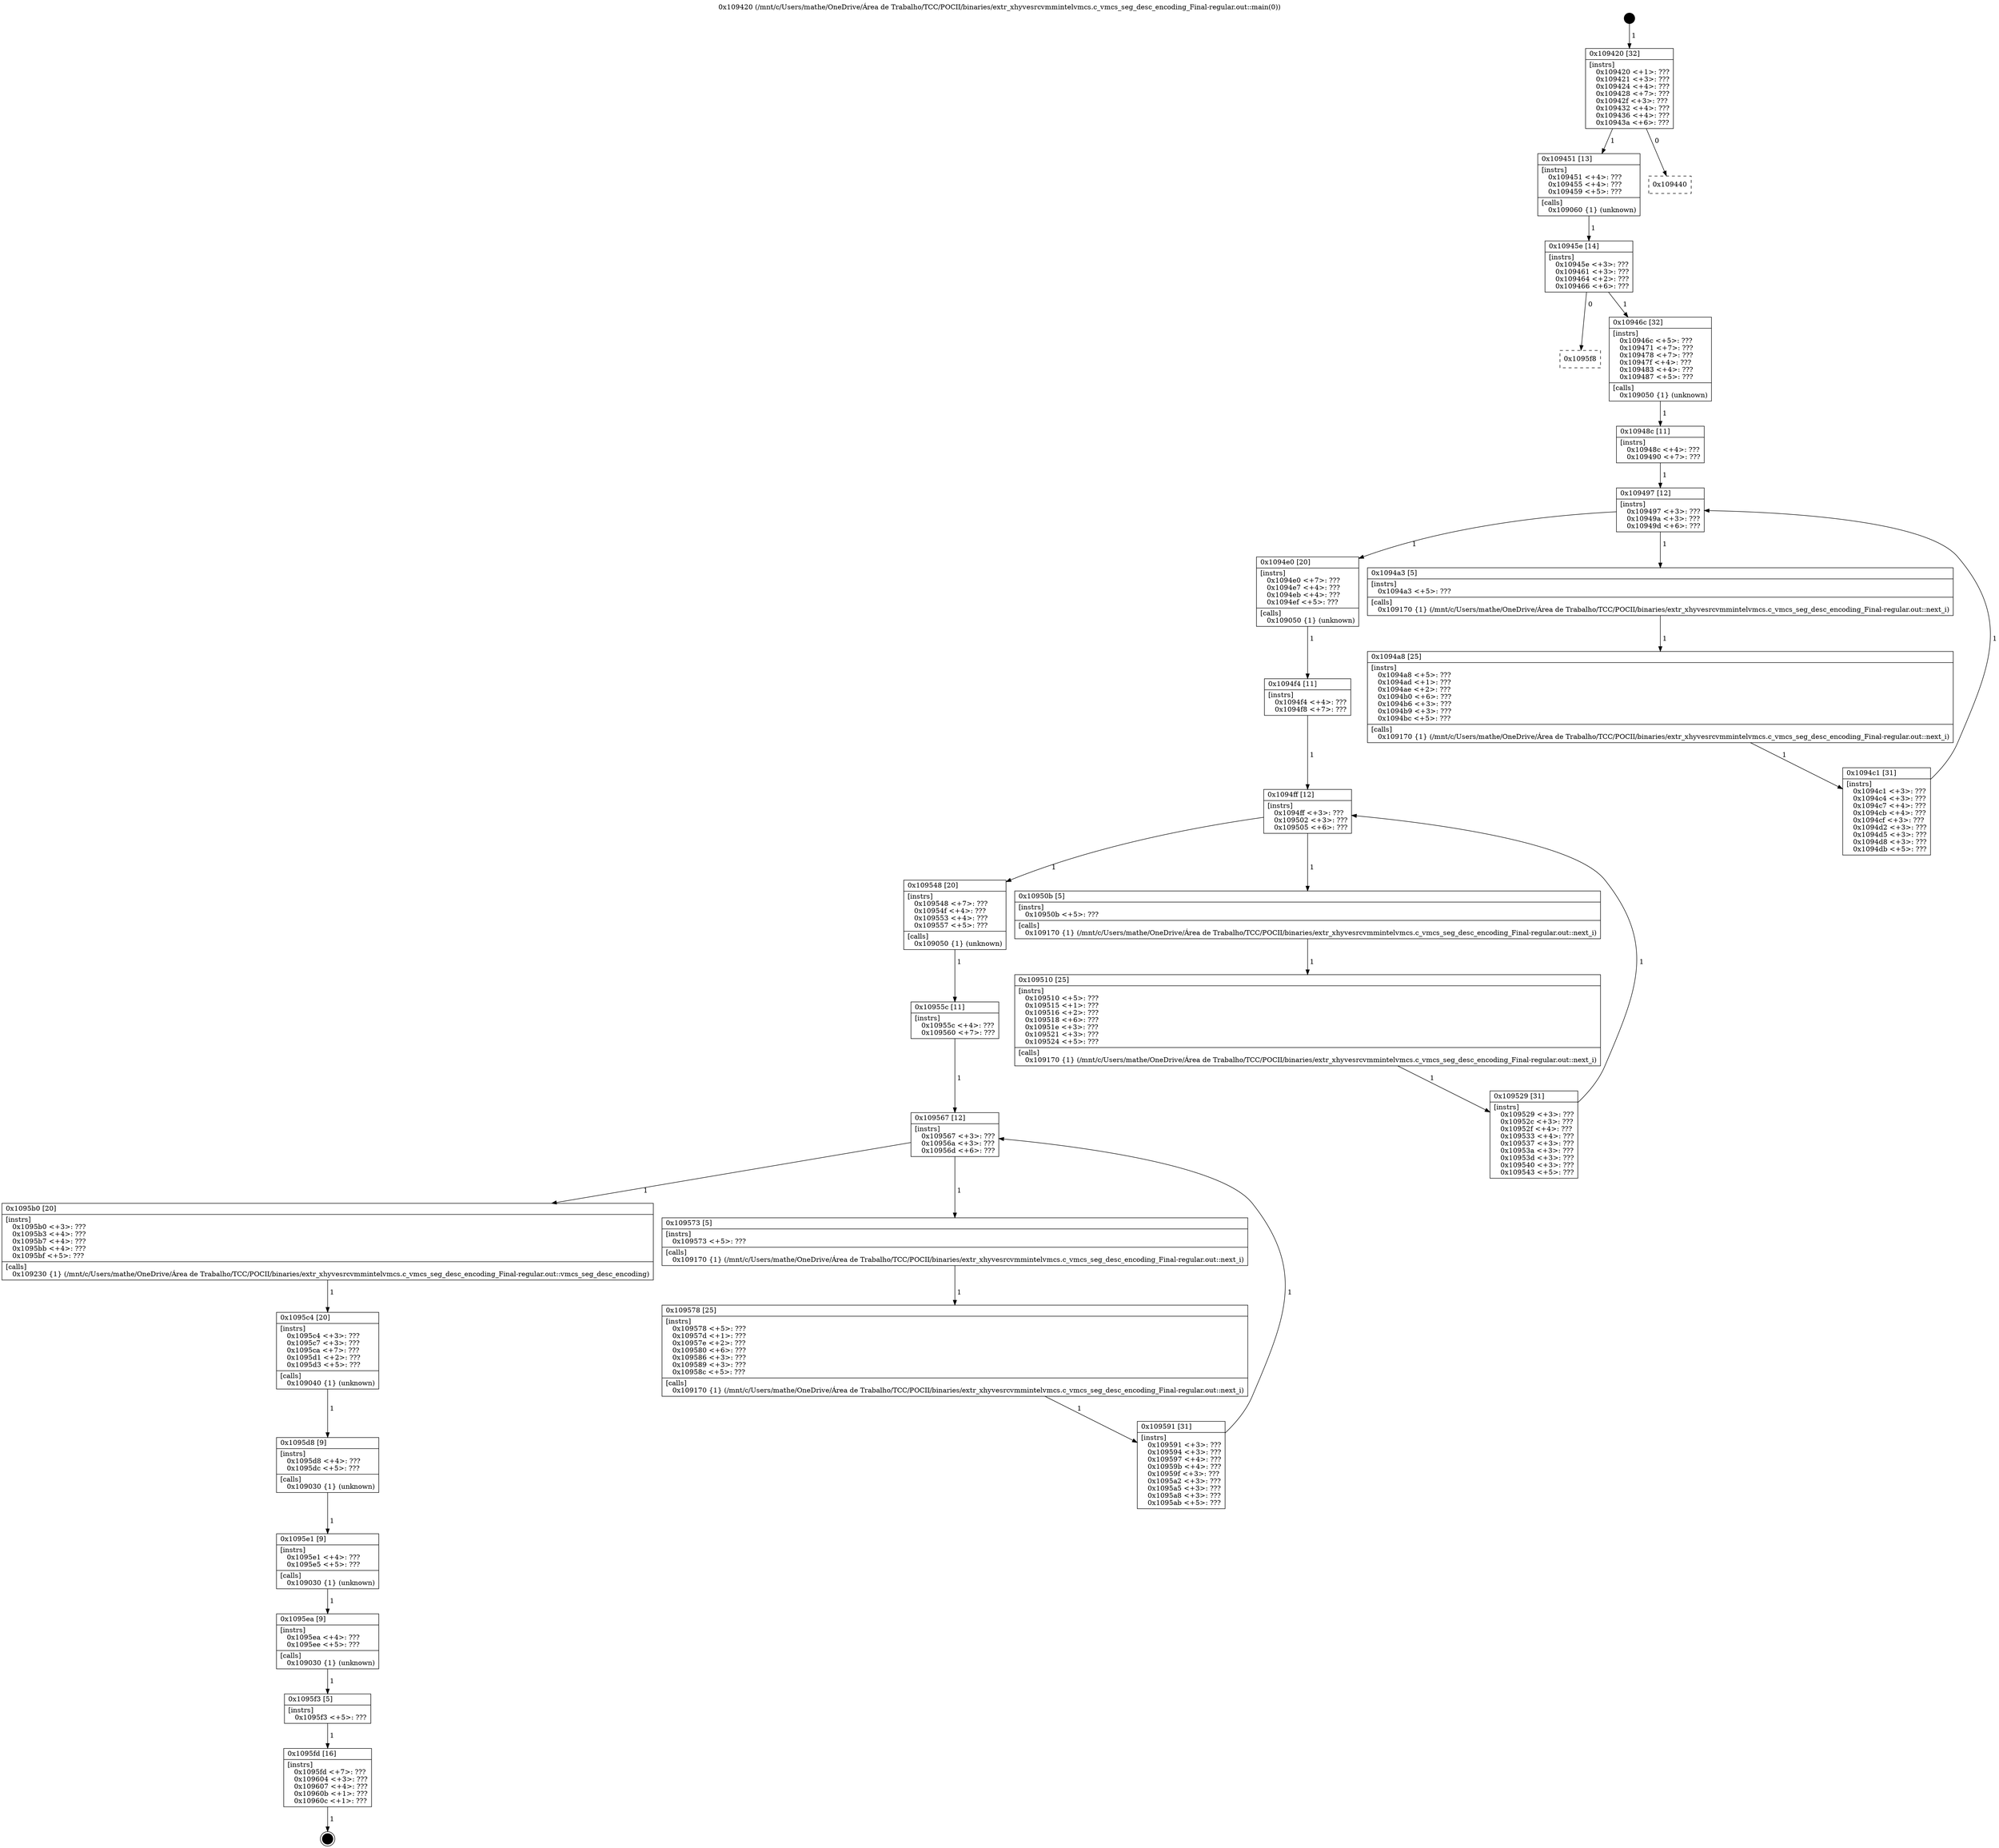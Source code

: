 digraph "0x109420" {
  label = "0x109420 (/mnt/c/Users/mathe/OneDrive/Área de Trabalho/TCC/POCII/binaries/extr_xhyvesrcvmmintelvmcs.c_vmcs_seg_desc_encoding_Final-regular.out::main(0))"
  labelloc = "t"
  node[shape=record]

  Entry [label="",width=0.3,height=0.3,shape=circle,fillcolor=black,style=filled]
  "0x109420" [label="{
     0x109420 [32]\l
     | [instrs]\l
     &nbsp;&nbsp;0x109420 \<+1\>: ???\l
     &nbsp;&nbsp;0x109421 \<+3\>: ???\l
     &nbsp;&nbsp;0x109424 \<+4\>: ???\l
     &nbsp;&nbsp;0x109428 \<+7\>: ???\l
     &nbsp;&nbsp;0x10942f \<+3\>: ???\l
     &nbsp;&nbsp;0x109432 \<+4\>: ???\l
     &nbsp;&nbsp;0x109436 \<+4\>: ???\l
     &nbsp;&nbsp;0x10943a \<+6\>: ???\l
  }"]
  "0x109451" [label="{
     0x109451 [13]\l
     | [instrs]\l
     &nbsp;&nbsp;0x109451 \<+4\>: ???\l
     &nbsp;&nbsp;0x109455 \<+4\>: ???\l
     &nbsp;&nbsp;0x109459 \<+5\>: ???\l
     | [calls]\l
     &nbsp;&nbsp;0x109060 \{1\} (unknown)\l
  }"]
  "0x109440" [label="{
     0x109440\l
  }", style=dashed]
  "0x10945e" [label="{
     0x10945e [14]\l
     | [instrs]\l
     &nbsp;&nbsp;0x10945e \<+3\>: ???\l
     &nbsp;&nbsp;0x109461 \<+3\>: ???\l
     &nbsp;&nbsp;0x109464 \<+2\>: ???\l
     &nbsp;&nbsp;0x109466 \<+6\>: ???\l
  }"]
  "0x1095f8" [label="{
     0x1095f8\l
  }", style=dashed]
  "0x10946c" [label="{
     0x10946c [32]\l
     | [instrs]\l
     &nbsp;&nbsp;0x10946c \<+5\>: ???\l
     &nbsp;&nbsp;0x109471 \<+7\>: ???\l
     &nbsp;&nbsp;0x109478 \<+7\>: ???\l
     &nbsp;&nbsp;0x10947f \<+4\>: ???\l
     &nbsp;&nbsp;0x109483 \<+4\>: ???\l
     &nbsp;&nbsp;0x109487 \<+5\>: ???\l
     | [calls]\l
     &nbsp;&nbsp;0x109050 \{1\} (unknown)\l
  }"]
  Exit [label="",width=0.3,height=0.3,shape=circle,fillcolor=black,style=filled,peripheries=2]
  "0x109497" [label="{
     0x109497 [12]\l
     | [instrs]\l
     &nbsp;&nbsp;0x109497 \<+3\>: ???\l
     &nbsp;&nbsp;0x10949a \<+3\>: ???\l
     &nbsp;&nbsp;0x10949d \<+6\>: ???\l
  }"]
  "0x1094e0" [label="{
     0x1094e0 [20]\l
     | [instrs]\l
     &nbsp;&nbsp;0x1094e0 \<+7\>: ???\l
     &nbsp;&nbsp;0x1094e7 \<+4\>: ???\l
     &nbsp;&nbsp;0x1094eb \<+4\>: ???\l
     &nbsp;&nbsp;0x1094ef \<+5\>: ???\l
     | [calls]\l
     &nbsp;&nbsp;0x109050 \{1\} (unknown)\l
  }"]
  "0x1094a3" [label="{
     0x1094a3 [5]\l
     | [instrs]\l
     &nbsp;&nbsp;0x1094a3 \<+5\>: ???\l
     | [calls]\l
     &nbsp;&nbsp;0x109170 \{1\} (/mnt/c/Users/mathe/OneDrive/Área de Trabalho/TCC/POCII/binaries/extr_xhyvesrcvmmintelvmcs.c_vmcs_seg_desc_encoding_Final-regular.out::next_i)\l
  }"]
  "0x1094a8" [label="{
     0x1094a8 [25]\l
     | [instrs]\l
     &nbsp;&nbsp;0x1094a8 \<+5\>: ???\l
     &nbsp;&nbsp;0x1094ad \<+1\>: ???\l
     &nbsp;&nbsp;0x1094ae \<+2\>: ???\l
     &nbsp;&nbsp;0x1094b0 \<+6\>: ???\l
     &nbsp;&nbsp;0x1094b6 \<+3\>: ???\l
     &nbsp;&nbsp;0x1094b9 \<+3\>: ???\l
     &nbsp;&nbsp;0x1094bc \<+5\>: ???\l
     | [calls]\l
     &nbsp;&nbsp;0x109170 \{1\} (/mnt/c/Users/mathe/OneDrive/Área de Trabalho/TCC/POCII/binaries/extr_xhyvesrcvmmintelvmcs.c_vmcs_seg_desc_encoding_Final-regular.out::next_i)\l
  }"]
  "0x1094c1" [label="{
     0x1094c1 [31]\l
     | [instrs]\l
     &nbsp;&nbsp;0x1094c1 \<+3\>: ???\l
     &nbsp;&nbsp;0x1094c4 \<+3\>: ???\l
     &nbsp;&nbsp;0x1094c7 \<+4\>: ???\l
     &nbsp;&nbsp;0x1094cb \<+4\>: ???\l
     &nbsp;&nbsp;0x1094cf \<+3\>: ???\l
     &nbsp;&nbsp;0x1094d2 \<+3\>: ???\l
     &nbsp;&nbsp;0x1094d5 \<+3\>: ???\l
     &nbsp;&nbsp;0x1094d8 \<+3\>: ???\l
     &nbsp;&nbsp;0x1094db \<+5\>: ???\l
  }"]
  "0x10948c" [label="{
     0x10948c [11]\l
     | [instrs]\l
     &nbsp;&nbsp;0x10948c \<+4\>: ???\l
     &nbsp;&nbsp;0x109490 \<+7\>: ???\l
  }"]
  "0x1094ff" [label="{
     0x1094ff [12]\l
     | [instrs]\l
     &nbsp;&nbsp;0x1094ff \<+3\>: ???\l
     &nbsp;&nbsp;0x109502 \<+3\>: ???\l
     &nbsp;&nbsp;0x109505 \<+6\>: ???\l
  }"]
  "0x109548" [label="{
     0x109548 [20]\l
     | [instrs]\l
     &nbsp;&nbsp;0x109548 \<+7\>: ???\l
     &nbsp;&nbsp;0x10954f \<+4\>: ???\l
     &nbsp;&nbsp;0x109553 \<+4\>: ???\l
     &nbsp;&nbsp;0x109557 \<+5\>: ???\l
     | [calls]\l
     &nbsp;&nbsp;0x109050 \{1\} (unknown)\l
  }"]
  "0x10950b" [label="{
     0x10950b [5]\l
     | [instrs]\l
     &nbsp;&nbsp;0x10950b \<+5\>: ???\l
     | [calls]\l
     &nbsp;&nbsp;0x109170 \{1\} (/mnt/c/Users/mathe/OneDrive/Área de Trabalho/TCC/POCII/binaries/extr_xhyvesrcvmmintelvmcs.c_vmcs_seg_desc_encoding_Final-regular.out::next_i)\l
  }"]
  "0x109510" [label="{
     0x109510 [25]\l
     | [instrs]\l
     &nbsp;&nbsp;0x109510 \<+5\>: ???\l
     &nbsp;&nbsp;0x109515 \<+1\>: ???\l
     &nbsp;&nbsp;0x109516 \<+2\>: ???\l
     &nbsp;&nbsp;0x109518 \<+6\>: ???\l
     &nbsp;&nbsp;0x10951e \<+3\>: ???\l
     &nbsp;&nbsp;0x109521 \<+3\>: ???\l
     &nbsp;&nbsp;0x109524 \<+5\>: ???\l
     | [calls]\l
     &nbsp;&nbsp;0x109170 \{1\} (/mnt/c/Users/mathe/OneDrive/Área de Trabalho/TCC/POCII/binaries/extr_xhyvesrcvmmintelvmcs.c_vmcs_seg_desc_encoding_Final-regular.out::next_i)\l
  }"]
  "0x109529" [label="{
     0x109529 [31]\l
     | [instrs]\l
     &nbsp;&nbsp;0x109529 \<+3\>: ???\l
     &nbsp;&nbsp;0x10952c \<+3\>: ???\l
     &nbsp;&nbsp;0x10952f \<+4\>: ???\l
     &nbsp;&nbsp;0x109533 \<+4\>: ???\l
     &nbsp;&nbsp;0x109537 \<+3\>: ???\l
     &nbsp;&nbsp;0x10953a \<+3\>: ???\l
     &nbsp;&nbsp;0x10953d \<+3\>: ???\l
     &nbsp;&nbsp;0x109540 \<+3\>: ???\l
     &nbsp;&nbsp;0x109543 \<+5\>: ???\l
  }"]
  "0x1094f4" [label="{
     0x1094f4 [11]\l
     | [instrs]\l
     &nbsp;&nbsp;0x1094f4 \<+4\>: ???\l
     &nbsp;&nbsp;0x1094f8 \<+7\>: ???\l
  }"]
  "0x109567" [label="{
     0x109567 [12]\l
     | [instrs]\l
     &nbsp;&nbsp;0x109567 \<+3\>: ???\l
     &nbsp;&nbsp;0x10956a \<+3\>: ???\l
     &nbsp;&nbsp;0x10956d \<+6\>: ???\l
  }"]
  "0x1095b0" [label="{
     0x1095b0 [20]\l
     | [instrs]\l
     &nbsp;&nbsp;0x1095b0 \<+3\>: ???\l
     &nbsp;&nbsp;0x1095b3 \<+4\>: ???\l
     &nbsp;&nbsp;0x1095b7 \<+4\>: ???\l
     &nbsp;&nbsp;0x1095bb \<+4\>: ???\l
     &nbsp;&nbsp;0x1095bf \<+5\>: ???\l
     | [calls]\l
     &nbsp;&nbsp;0x109230 \{1\} (/mnt/c/Users/mathe/OneDrive/Área de Trabalho/TCC/POCII/binaries/extr_xhyvesrcvmmintelvmcs.c_vmcs_seg_desc_encoding_Final-regular.out::vmcs_seg_desc_encoding)\l
  }"]
  "0x109573" [label="{
     0x109573 [5]\l
     | [instrs]\l
     &nbsp;&nbsp;0x109573 \<+5\>: ???\l
     | [calls]\l
     &nbsp;&nbsp;0x109170 \{1\} (/mnt/c/Users/mathe/OneDrive/Área de Trabalho/TCC/POCII/binaries/extr_xhyvesrcvmmintelvmcs.c_vmcs_seg_desc_encoding_Final-regular.out::next_i)\l
  }"]
  "0x109578" [label="{
     0x109578 [25]\l
     | [instrs]\l
     &nbsp;&nbsp;0x109578 \<+5\>: ???\l
     &nbsp;&nbsp;0x10957d \<+1\>: ???\l
     &nbsp;&nbsp;0x10957e \<+2\>: ???\l
     &nbsp;&nbsp;0x109580 \<+6\>: ???\l
     &nbsp;&nbsp;0x109586 \<+3\>: ???\l
     &nbsp;&nbsp;0x109589 \<+3\>: ???\l
     &nbsp;&nbsp;0x10958c \<+5\>: ???\l
     | [calls]\l
     &nbsp;&nbsp;0x109170 \{1\} (/mnt/c/Users/mathe/OneDrive/Área de Trabalho/TCC/POCII/binaries/extr_xhyvesrcvmmintelvmcs.c_vmcs_seg_desc_encoding_Final-regular.out::next_i)\l
  }"]
  "0x109591" [label="{
     0x109591 [31]\l
     | [instrs]\l
     &nbsp;&nbsp;0x109591 \<+3\>: ???\l
     &nbsp;&nbsp;0x109594 \<+3\>: ???\l
     &nbsp;&nbsp;0x109597 \<+4\>: ???\l
     &nbsp;&nbsp;0x10959b \<+4\>: ???\l
     &nbsp;&nbsp;0x10959f \<+3\>: ???\l
     &nbsp;&nbsp;0x1095a2 \<+3\>: ???\l
     &nbsp;&nbsp;0x1095a5 \<+3\>: ???\l
     &nbsp;&nbsp;0x1095a8 \<+3\>: ???\l
     &nbsp;&nbsp;0x1095ab \<+5\>: ???\l
  }"]
  "0x10955c" [label="{
     0x10955c [11]\l
     | [instrs]\l
     &nbsp;&nbsp;0x10955c \<+4\>: ???\l
     &nbsp;&nbsp;0x109560 \<+7\>: ???\l
  }"]
  "0x1095c4" [label="{
     0x1095c4 [20]\l
     | [instrs]\l
     &nbsp;&nbsp;0x1095c4 \<+3\>: ???\l
     &nbsp;&nbsp;0x1095c7 \<+3\>: ???\l
     &nbsp;&nbsp;0x1095ca \<+7\>: ???\l
     &nbsp;&nbsp;0x1095d1 \<+2\>: ???\l
     &nbsp;&nbsp;0x1095d3 \<+5\>: ???\l
     | [calls]\l
     &nbsp;&nbsp;0x109040 \{1\} (unknown)\l
  }"]
  "0x1095d8" [label="{
     0x1095d8 [9]\l
     | [instrs]\l
     &nbsp;&nbsp;0x1095d8 \<+4\>: ???\l
     &nbsp;&nbsp;0x1095dc \<+5\>: ???\l
     | [calls]\l
     &nbsp;&nbsp;0x109030 \{1\} (unknown)\l
  }"]
  "0x1095e1" [label="{
     0x1095e1 [9]\l
     | [instrs]\l
     &nbsp;&nbsp;0x1095e1 \<+4\>: ???\l
     &nbsp;&nbsp;0x1095e5 \<+5\>: ???\l
     | [calls]\l
     &nbsp;&nbsp;0x109030 \{1\} (unknown)\l
  }"]
  "0x1095ea" [label="{
     0x1095ea [9]\l
     | [instrs]\l
     &nbsp;&nbsp;0x1095ea \<+4\>: ???\l
     &nbsp;&nbsp;0x1095ee \<+5\>: ???\l
     | [calls]\l
     &nbsp;&nbsp;0x109030 \{1\} (unknown)\l
  }"]
  "0x1095f3" [label="{
     0x1095f3 [5]\l
     | [instrs]\l
     &nbsp;&nbsp;0x1095f3 \<+5\>: ???\l
  }"]
  "0x1095fd" [label="{
     0x1095fd [16]\l
     | [instrs]\l
     &nbsp;&nbsp;0x1095fd \<+7\>: ???\l
     &nbsp;&nbsp;0x109604 \<+3\>: ???\l
     &nbsp;&nbsp;0x109607 \<+4\>: ???\l
     &nbsp;&nbsp;0x10960b \<+1\>: ???\l
     &nbsp;&nbsp;0x10960c \<+1\>: ???\l
  }"]
  Entry -> "0x109420" [label=" 1"]
  "0x109420" -> "0x109451" [label=" 1"]
  "0x109420" -> "0x109440" [label=" 0"]
  "0x109451" -> "0x10945e" [label=" 1"]
  "0x10945e" -> "0x1095f8" [label=" 0"]
  "0x10945e" -> "0x10946c" [label=" 1"]
  "0x1095fd" -> Exit [label=" 1"]
  "0x10946c" -> "0x10948c" [label=" 1"]
  "0x109497" -> "0x1094e0" [label=" 1"]
  "0x109497" -> "0x1094a3" [label=" 1"]
  "0x1094a3" -> "0x1094a8" [label=" 1"]
  "0x1094a8" -> "0x1094c1" [label=" 1"]
  "0x10948c" -> "0x109497" [label=" 1"]
  "0x1094c1" -> "0x109497" [label=" 1"]
  "0x1094e0" -> "0x1094f4" [label=" 1"]
  "0x1094ff" -> "0x109548" [label=" 1"]
  "0x1094ff" -> "0x10950b" [label=" 1"]
  "0x10950b" -> "0x109510" [label=" 1"]
  "0x109510" -> "0x109529" [label=" 1"]
  "0x1094f4" -> "0x1094ff" [label=" 1"]
  "0x109529" -> "0x1094ff" [label=" 1"]
  "0x109548" -> "0x10955c" [label=" 1"]
  "0x109567" -> "0x1095b0" [label=" 1"]
  "0x109567" -> "0x109573" [label=" 1"]
  "0x109573" -> "0x109578" [label=" 1"]
  "0x109578" -> "0x109591" [label=" 1"]
  "0x10955c" -> "0x109567" [label=" 1"]
  "0x109591" -> "0x109567" [label=" 1"]
  "0x1095b0" -> "0x1095c4" [label=" 1"]
  "0x1095c4" -> "0x1095d8" [label=" 1"]
  "0x1095d8" -> "0x1095e1" [label=" 1"]
  "0x1095e1" -> "0x1095ea" [label=" 1"]
  "0x1095ea" -> "0x1095f3" [label=" 1"]
  "0x1095f3" -> "0x1095fd" [label=" 1"]
}
